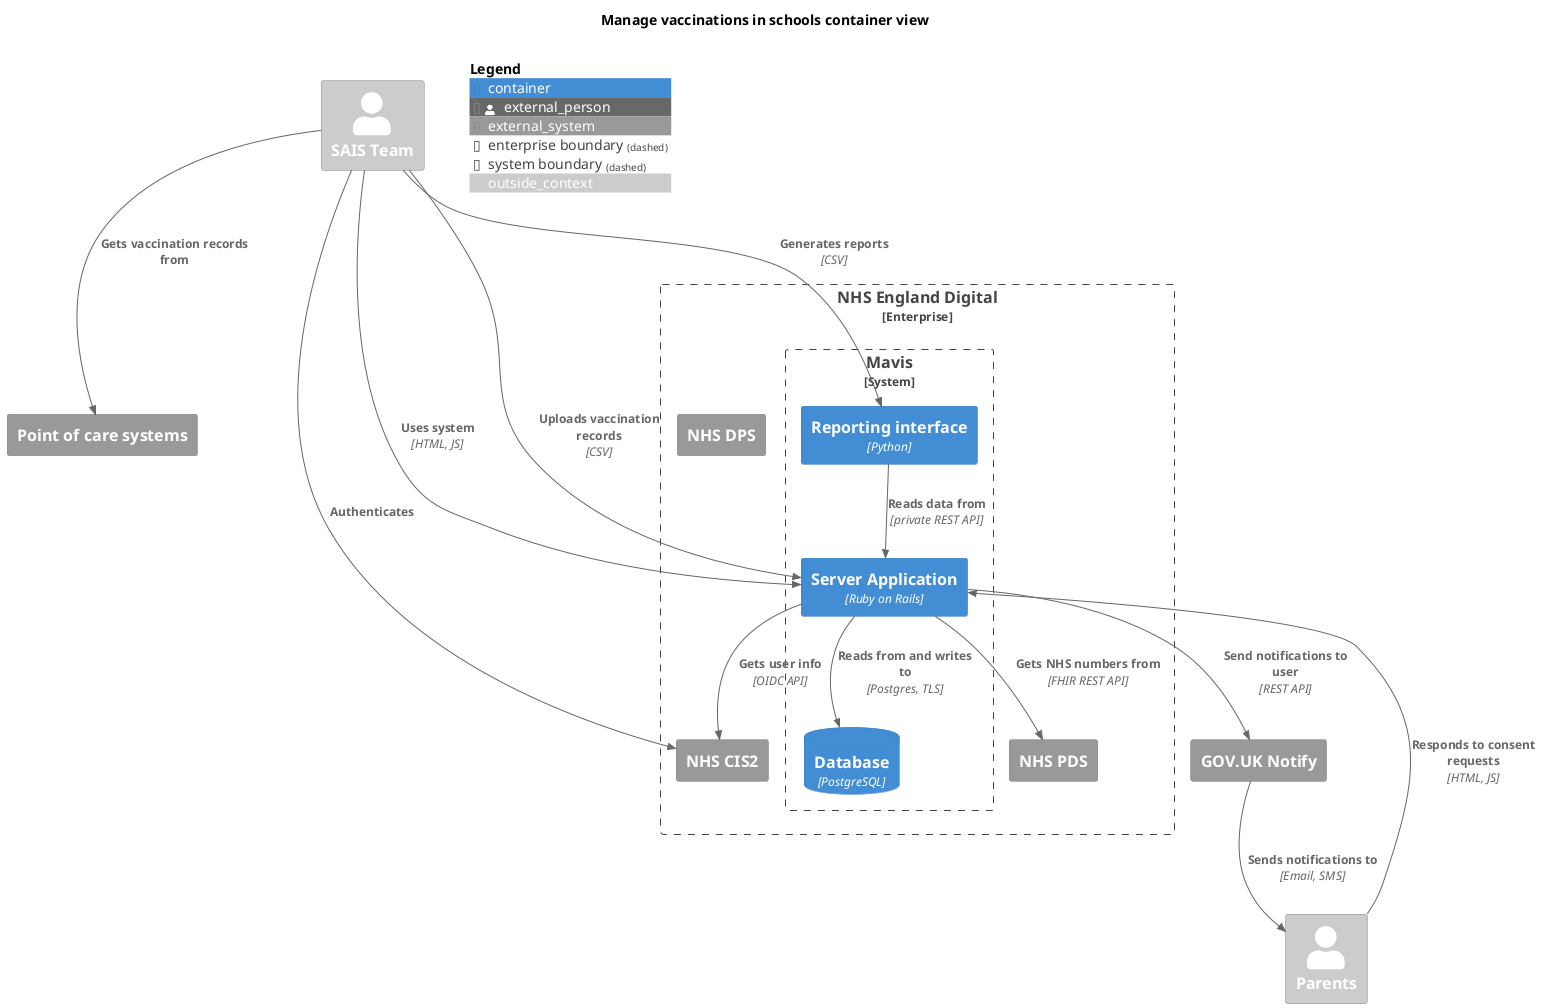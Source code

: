 @startuml

!include <C4/C4_Container.puml>

LAYOUT_TOP_DOWN()

title "Manage vaccinations in schools container view"

AddElementTag("outside_context", $bgColor="#CCC", $fontColor="#FFF")

Person_Ext(sais, "SAIS Team", $tags="outside_context")
Person_Ext(parents, "Parents", $tags="outside_context")

System_Ext(poc, "Point of care systems")

Enterprise_Boundary(nhs, "NHS England Digital") {
  System_Boundary(manage, "Mavis") {
    Container(mavis, "Server Application", "Ruby on Rails")
    Container(mavis_reporting, "Reporting interface", "Python")
    ContainerDb(mavis_db, "Database", "PostgreSQL")
  }

  System_Ext(cis, "NHS CIS2")
  System_Ext(pds, "NHS PDS")
  System_Ext(dps, "NHS DPS")
}

System_Ext(notify, "GOV.UK Notify")

AddRelTag("optional", $textColor="black", $lineColor="black", $lineStyle="dashed")

Rel(sais, cis, "Authenticates")
Rel(mavis, cis, "Gets user info", "OIDC API")
Rel(sais, mavis, "Uses system", "HTML, JS")
Rel(sais, poc, "Gets vaccination records from")
Rel(sais, mavis, "Uploads vaccination records", "CSV")
Rel(sais, mavis_reporting, "Generates reports", "CSV")
Rel(parents, mavis, "Responds to consent requests", "HTML, JS")
Rel(mavis, notify, "Send notifications to user", "REST API")
Rel(notify, parents, "Sends notifications to", "Email, SMS")
Rel(mavis, pds, "Gets NHS numbers from", "FHIR REST API")
Rel(mavis, mavis_db, "Reads from and writes to", "Postgres, TLS")
Rel(mavis_reporting, mavis, "Reads data from", "private REST API")

SHOW_FLOATING_LEGEND()

@enduml
